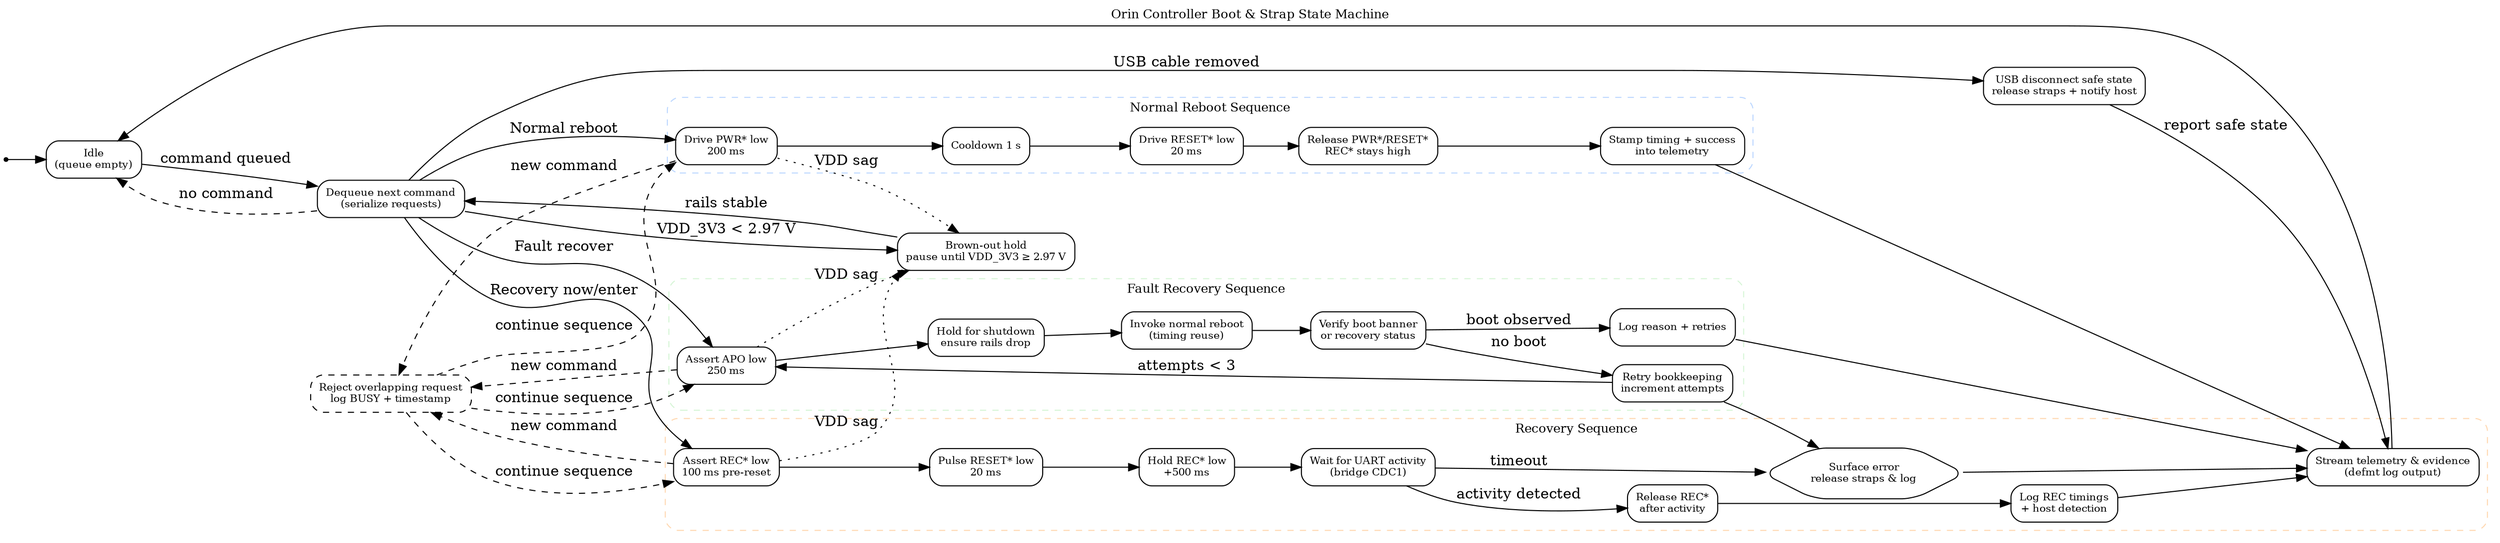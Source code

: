 digraph OrinControllerBootFSM {
    rankdir = LR;
    labelloc = "t";
    label = "Orin Controller Boot & Strap State Machine";
    fontsize = 12;

    node [shape = rectangle, style = "rounded", fontsize = 10];

    start [shape = point];
    Idle [label = "Idle\n(queue empty)"];
    start -> Idle;

    Dequeue [label = "Dequeue next command\n(serialize requests)"];
    Idle -> Dequeue [label = "command queued"];

    CollisionReject [label = "Reject overlapping request\nlog BUSY + timestamp", shape = rectangle, style = "rounded,dashed"];
    UsbSafe [label = "USB disconnect safe state\nrelease straps + notify host"];
    BrownoutHold [label = "Brown-out hold\npause until VDD_3V3 ≥ 2.97 V"];
    TelemetryFlush [label = "Stream telemetry & evidence\n(defmt log output)"];
    SequenceError [label = "Surface error\nrelease straps & log", shape = hexagon];

    Dequeue -> BrownoutHold [label = "VDD_3V3 < 2.97 V"];
    BrownoutHold -> Dequeue [label = "rails stable"];

    Dequeue -> UsbSafe [label = "USB cable removed"];
    UsbSafe -> TelemetryFlush [label = "report safe state"];

    Dequeue -> NormalPulsePwr [label = "Normal reboot"];
    Dequeue -> RecoveryPreHold [label = "Recovery now/enter"];
    Dequeue -> FaultAssertAPO [label = "Fault recover"];
    Dequeue -> Idle [label = "no command", style = dashed];

    SequenceError -> TelemetryFlush;
    TelemetryFlush -> Idle;

    subgraph cluster_normal {
        label = "Normal Reboot Sequence";
        color = "#bcd7ff";
        style = "rounded,dashed";
        NormalPulsePwr [label = "Drive PWR* low\n200 ms"];
        NormalCooldown [label = "Cooldown 1 s"];
        NormalPulseReset [label = "Drive RESET* low\n20 ms"];
        NormalRelease [label = "Release PWR*/RESET*\nREC* stays high"];
        NormalLog [label = "Stamp timing + success\ninto telemetry"];
        NormalPulsePwr -> NormalCooldown -> NormalPulseReset -> NormalRelease -> NormalLog;
    }
    NormalLog -> TelemetryFlush;

    subgraph cluster_recovery {
        label = "Recovery Sequence";
        color = "#ffd8b1";
        style = "rounded,dashed";
        RecoveryPreHold [label = "Assert REC* low\n100 ms pre-reset"];
        RecoveryPulseReset [label = "Pulse RESET* low\n20 ms"];
        RecoveryPostHold [label = "Hold REC* low\n+500 ms"];
        RecoveryWaitUart [label = "Wait for UART activity\n(bridge CDC1)"];
        RecoveryRelease [label = "Release REC*\nafter activity"];
        RecoveryLog [label = "Log REC timings\n+ host detection"];
        RecoveryPreHold -> RecoveryPulseReset -> RecoveryPostHold -> RecoveryWaitUart;
        RecoveryWaitUart -> RecoveryRelease [label = "activity detected"];
        RecoveryWaitUart -> SequenceError [label = "timeout"];
        RecoveryRelease -> RecoveryLog -> TelemetryFlush;
    }

    subgraph cluster_fault {
        label = "Fault Recovery Sequence";
        color = "#d6f5d6";
        style = "rounded,dashed";
        FaultAssertAPO [label = "Assert APO low\n250 ms"];
        FaultHold [label = "Hold for shutdown\nensure rails drop"];
        FaultNormal [label = "Invoke normal reboot\n(timing reuse)"];
        FaultVerify [label = "Verify boot banner\nor recovery status"];
        FaultLog [label = "Log reason + retries"];
        FaultRetry [label = "Retry bookkeeping\nincrement attempts"];
        FaultAssertAPO -> FaultHold -> FaultNormal -> FaultVerify;
        FaultVerify -> FaultLog [label = "boot observed"];
        FaultLog -> TelemetryFlush;
        FaultVerify -> FaultRetry [label = "no boot"];
        FaultRetry -> FaultAssertAPO [label = "attempts < 3"];
        FaultRetry -> SequenceError [label = "attempts = 3"];
    }

    NormalPulsePwr -> CollisionReject [label = "new command", style = dashed];
    RecoveryPreHold -> CollisionReject [label = "new command", style = dashed];
    FaultAssertAPO -> CollisionReject [label = "new command", style = dashed];
    CollisionReject -> NormalPulsePwr [label = "continue sequence", style = dashed];
    CollisionReject -> RecoveryPreHold [label = "continue sequence", style = dashed];
    CollisionReject -> FaultAssertAPO [label = "continue sequence", style = dashed];

    NormalPulsePwr -> BrownoutHold [label = "VDD sag", style = dotted];
    RecoveryPreHold -> BrownoutHold [label = "VDD sag", style = dotted];
    FaultAssertAPO -> BrownoutHold [label = "VDD sag", style = dotted];
}
